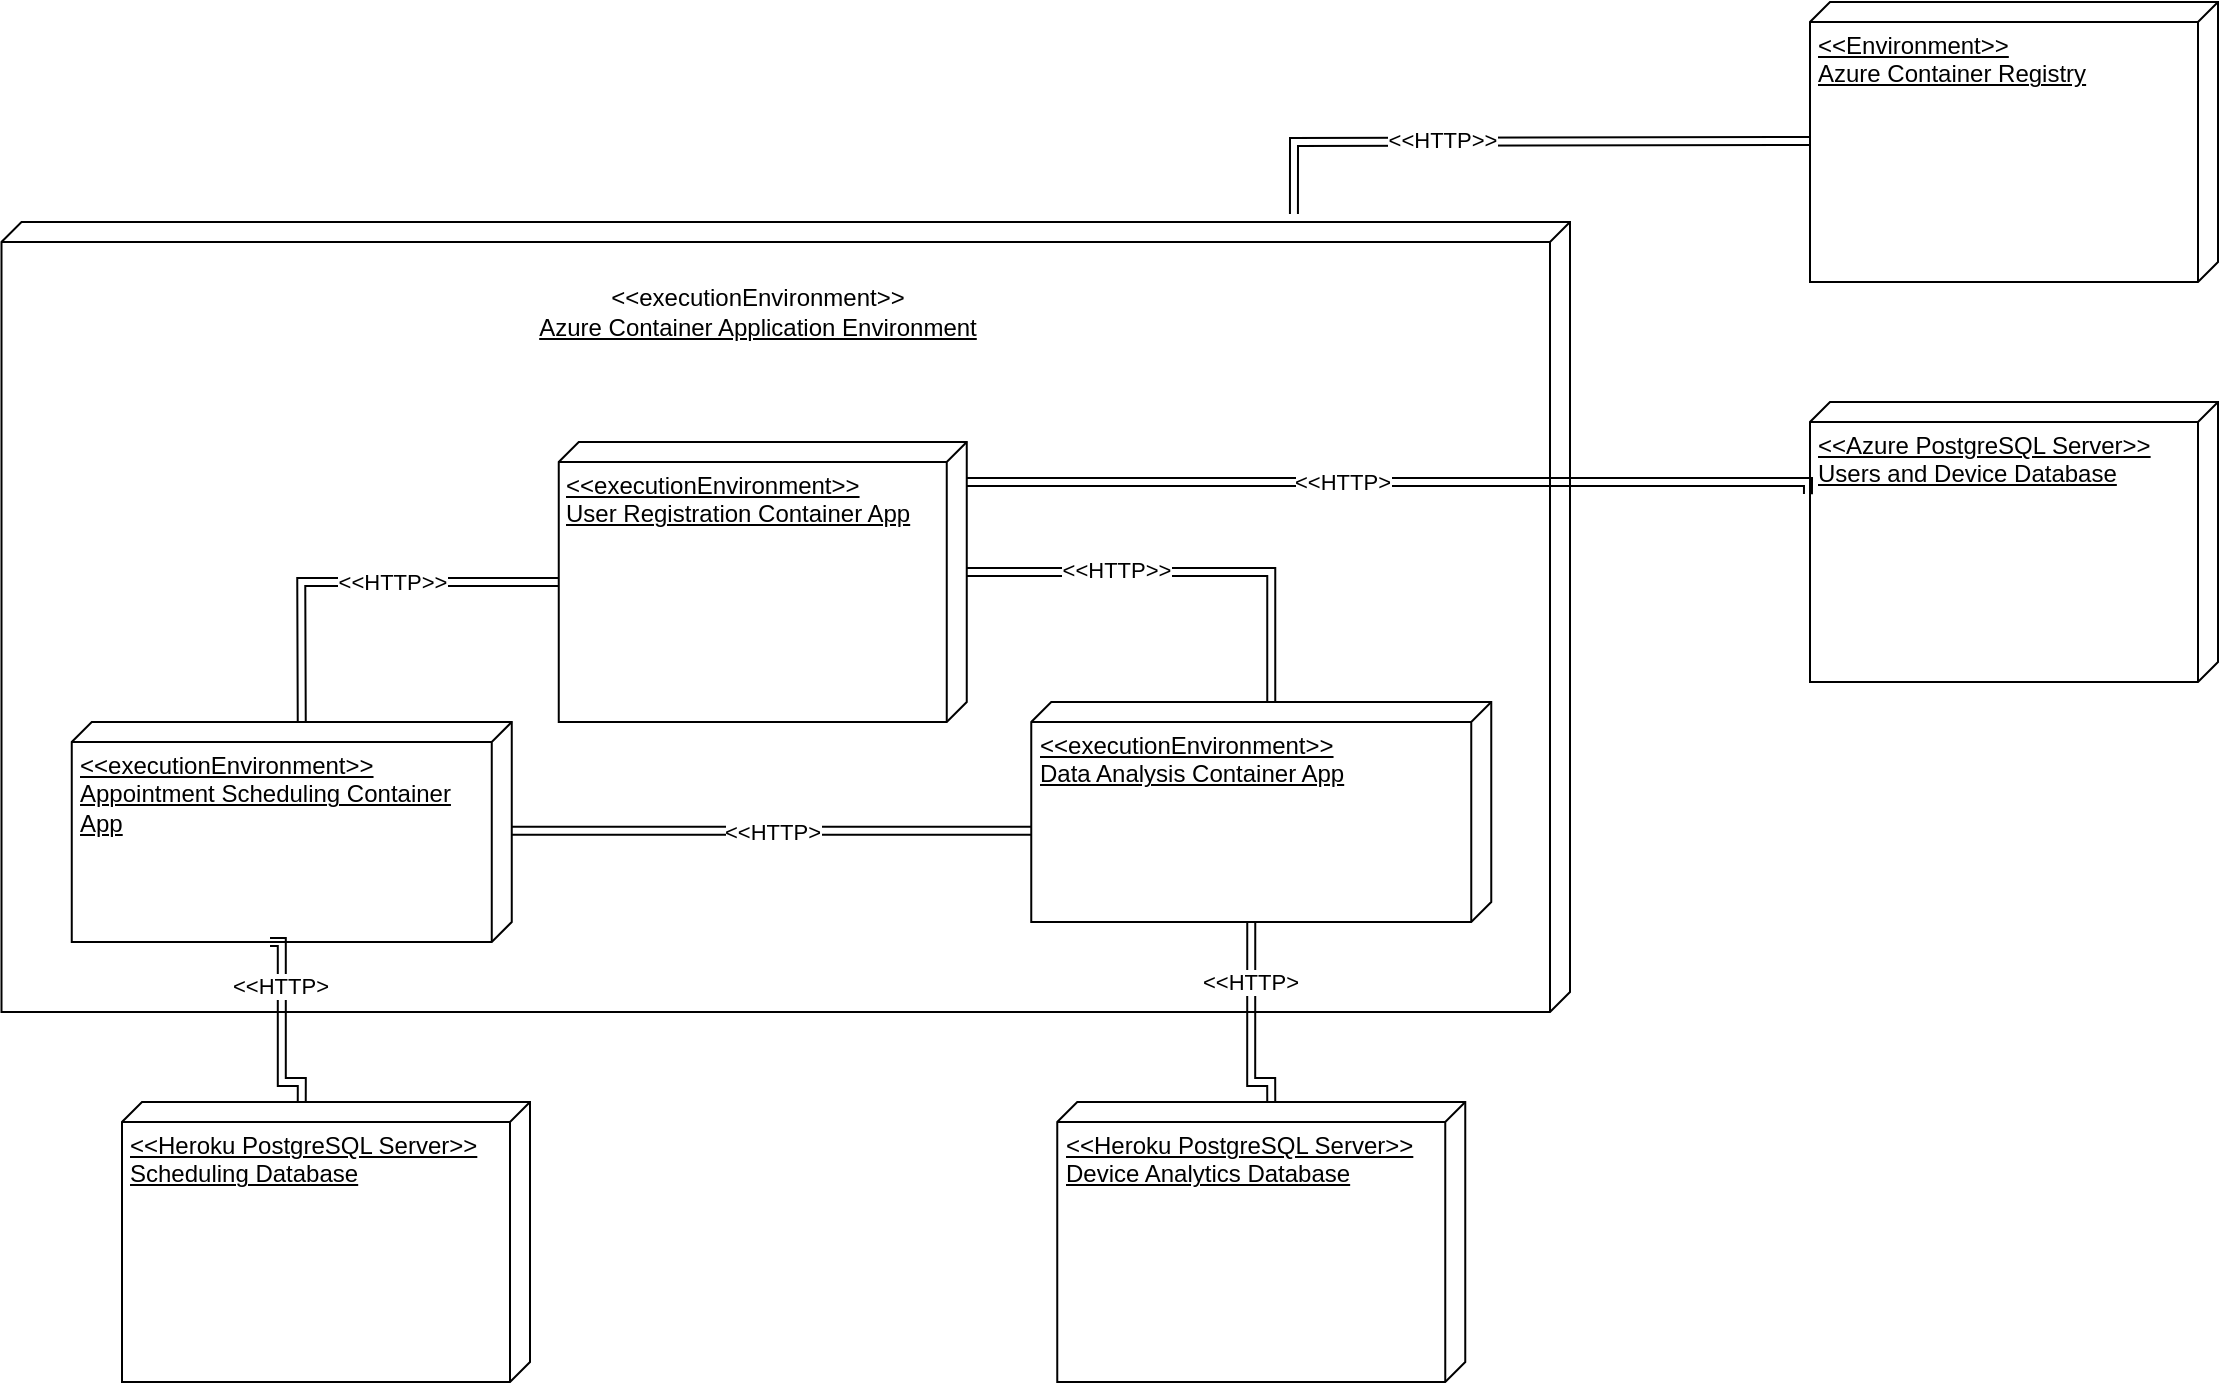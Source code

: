 <mxfile version="22.1.4" type="github">
  <diagram name="Page-1" id="_NqfBwlQ9Yb1ZlnomQ05">
    <mxGraphModel dx="1194" dy="724" grid="1" gridSize="10" guides="1" tooltips="1" connect="1" arrows="1" fold="1" page="1" pageScale="1" pageWidth="827" pageHeight="1169" math="0" shadow="0">
      <root>
        <mxCell id="0" />
        <mxCell id="1" parent="0" />
        <mxCell id="_tAlikrw9c_dk1lk49dS-2" value="" style="verticalAlign=top;align=left;spacingTop=8;spacingLeft=2;spacingRight=12;shape=cube;size=10;direction=south;fontStyle=4;html=1;whiteSpace=wrap;" parent="1" vertex="1">
          <mxGeometry x="35.75" y="130" width="784.25" height="395" as="geometry" />
        </mxCell>
        <mxCell id="_tAlikrw9c_dk1lk49dS-3" value="&lt;div style=&quot;&quot;&gt;&lt;span style=&quot;background-color: initial;&quot;&gt;&amp;lt;&amp;lt;executionEnvironment&amp;gt;&amp;gt;&lt;/span&gt;&lt;/div&gt;&lt;div style=&quot;&quot;&gt;&lt;span style=&quot;background-color: initial;&quot;&gt;Appointment Scheduling Container App&lt;/span&gt;&lt;/div&gt;" style="verticalAlign=top;align=left;spacingTop=8;spacingLeft=2;spacingRight=12;shape=cube;size=10;direction=south;fontStyle=4;html=1;whiteSpace=wrap;" parent="1" vertex="1">
          <mxGeometry x="70.88" y="380" width="220" height="110" as="geometry" />
        </mxCell>
        <mxCell id="_tAlikrw9c_dk1lk49dS-4" value="&amp;lt;&amp;lt;executionEnvironment&amp;gt;&amp;gt;&lt;br&gt;User Registration Container App" style="verticalAlign=top;align=left;spacingTop=8;spacingLeft=2;spacingRight=12;shape=cube;size=10;direction=south;fontStyle=4;html=1;whiteSpace=wrap;" parent="1" vertex="1">
          <mxGeometry x="314.38" y="240" width="204" height="140" as="geometry" />
        </mxCell>
        <mxCell id="_tAlikrw9c_dk1lk49dS-5" value="&amp;lt;&amp;lt;executionEnvironment&amp;gt;&amp;gt;&lt;br&gt;Data Analysis Container App" style="verticalAlign=top;align=left;spacingTop=8;spacingLeft=2;spacingRight=12;shape=cube;size=10;direction=south;fontStyle=4;html=1;whiteSpace=wrap;" parent="1" vertex="1">
          <mxGeometry x="550.63" y="370" width="230" height="110" as="geometry" />
        </mxCell>
        <mxCell id="Avhfhtqk2JE3OwIKp2vW-1" value="&amp;lt;&amp;lt;executionEnvironment&amp;gt;&amp;gt;&lt;br style=&quot;border-color: var(--border-color); text-align: left;&quot;&gt;&lt;span style=&quot;text-align: left; text-decoration-line: underline;&quot;&gt;Azure Container Application Environment&lt;/span&gt;" style="text;html=1;strokeColor=none;fillColor=none;align=center;verticalAlign=middle;whiteSpace=wrap;rounded=0;" parent="1" vertex="1">
          <mxGeometry x="300" y="160" width="227.5" height="30" as="geometry" />
        </mxCell>
        <mxCell id="jXqAlRngbRbXvC1DMOfq-8" style="edgeStyle=orthogonalEdgeStyle;rounded=0;orthogonalLoop=1;jettySize=auto;html=1;entryX=1;entryY=1;entryDx=0;entryDy=0;entryPerimeter=0;shape=link;exitX=0;exitY=0;exitDx=100;exitDy=0;exitPerimeter=0;" parent="1" edge="1">
          <mxGeometry relative="1" as="geometry">
            <mxPoint x="290.88" y="434.41" as="sourcePoint" />
            <mxPoint x="550.63" y="434.41" as="targetPoint" />
            <Array as="points">
              <mxPoint x="480.63" y="434.41" />
              <mxPoint x="480.63" y="434.41" />
            </Array>
          </mxGeometry>
        </mxCell>
        <mxCell id="jXqAlRngbRbXvC1DMOfq-9" value="&amp;lt;&amp;lt;HTTP&amp;gt;" style="edgeLabel;html=1;align=center;verticalAlign=middle;resizable=0;points=[];" parent="jXqAlRngbRbXvC1DMOfq-8" vertex="1" connectable="0">
          <mxGeometry x="-0.305" relative="1" as="geometry">
            <mxPoint x="39" as="offset" />
          </mxGeometry>
        </mxCell>
        <mxCell id="8mceZWPSVtRiRsvkTSYn-7" value="" style="endArrow=none;html=1;rounded=0;shape=link;exitX=0;exitY=0;exitDx=0;exitDy=105;exitPerimeter=0;" parent="1" source="_tAlikrw9c_dk1lk49dS-3" edge="1">
          <mxGeometry width="50" height="50" relative="1" as="geometry">
            <mxPoint x="264.38" y="360" as="sourcePoint" />
            <mxPoint x="314.38" y="310" as="targetPoint" />
            <Array as="points">
              <mxPoint x="185.63" y="310" />
            </Array>
          </mxGeometry>
        </mxCell>
        <mxCell id="8mceZWPSVtRiRsvkTSYn-10" value="&amp;lt;&amp;lt;HTTP&amp;gt;&amp;gt;" style="edgeLabel;html=1;align=center;verticalAlign=middle;resizable=0;points=[];" parent="8mceZWPSVtRiRsvkTSYn-7" vertex="1" connectable="0">
          <mxGeometry x="0.057" y="-1" relative="1" as="geometry">
            <mxPoint x="10" y="-1" as="offset" />
          </mxGeometry>
        </mxCell>
        <mxCell id="8mceZWPSVtRiRsvkTSYn-9" value="" style="endArrow=none;html=1;rounded=0;exitX=0;exitY=0;exitDx=65;exitDy=0;exitPerimeter=0;entryX=0;entryY=0;entryDx=0;entryDy=110;entryPerimeter=0;shape=link;" parent="1" source="_tAlikrw9c_dk1lk49dS-4" target="_tAlikrw9c_dk1lk49dS-5" edge="1">
          <mxGeometry width="50" height="50" relative="1" as="geometry">
            <mxPoint x="600.63" y="330" as="sourcePoint" />
            <mxPoint x="650.63" y="280" as="targetPoint" />
            <Array as="points">
              <mxPoint x="670.63" y="305" />
            </Array>
          </mxGeometry>
        </mxCell>
        <mxCell id="8mceZWPSVtRiRsvkTSYn-11" value="&amp;lt;&amp;lt;HTTP&amp;gt;&amp;gt;" style="edgeLabel;html=1;align=center;verticalAlign=middle;resizable=0;points=[];" parent="8mceZWPSVtRiRsvkTSYn-9" vertex="1" connectable="0">
          <mxGeometry x="-0.318" y="1" relative="1" as="geometry">
            <mxPoint as="offset" />
          </mxGeometry>
        </mxCell>
        <mxCell id="eRhNoK_q95LFszoH-pj_-1" value="&amp;lt;&amp;lt;Environment&amp;gt;&amp;gt;&lt;br&gt;Azure Container Registry" style="verticalAlign=top;align=left;spacingTop=8;spacingLeft=2;spacingRight=12;shape=cube;size=10;direction=south;fontStyle=4;html=1;whiteSpace=wrap;" vertex="1" parent="1">
          <mxGeometry x="940" y="20" width="204" height="140" as="geometry" />
        </mxCell>
        <mxCell id="eRhNoK_q95LFszoH-pj_-2" value="" style="endArrow=none;html=1;rounded=0;shape=link;exitX=-0.01;exitY=0.176;exitDx=0;exitDy=0;exitPerimeter=0;" edge="1" parent="1" source="_tAlikrw9c_dk1lk49dS-2">
          <mxGeometry width="50" height="50" relative="1" as="geometry">
            <mxPoint x="680" y="90" as="sourcePoint" />
            <mxPoint x="940" y="89.5" as="targetPoint" />
            <Array as="points">
              <mxPoint x="682" y="90" />
              <mxPoint x="939.63" y="89.5" />
            </Array>
          </mxGeometry>
        </mxCell>
        <mxCell id="eRhNoK_q95LFszoH-pj_-3" value="&amp;lt;&amp;lt;HTTP&amp;gt;&amp;gt;" style="edgeLabel;html=1;align=center;verticalAlign=middle;resizable=0;points=[];" vertex="1" connectable="0" parent="eRhNoK_q95LFszoH-pj_-2">
          <mxGeometry x="-0.318" y="1" relative="1" as="geometry">
            <mxPoint x="9" as="offset" />
          </mxGeometry>
        </mxCell>
        <mxCell id="eRhNoK_q95LFszoH-pj_-6" value="&amp;lt;&amp;lt;Azure PostgreSQL Server&amp;gt;&amp;gt;&lt;br&gt;Users and Device Database" style="verticalAlign=top;align=left;spacingTop=8;spacingLeft=2;spacingRight=12;shape=cube;size=10;direction=south;fontStyle=4;html=1;whiteSpace=wrap;" vertex="1" parent="1">
          <mxGeometry x="940" y="220" width="204" height="140" as="geometry" />
        </mxCell>
        <mxCell id="eRhNoK_q95LFszoH-pj_-7" style="edgeStyle=orthogonalEdgeStyle;rounded=0;orthogonalLoop=1;jettySize=auto;html=1;entryX=0.329;entryY=1.005;entryDx=0;entryDy=0;entryPerimeter=0;shape=link;exitX=0;exitY=0;exitDx=100;exitDy=0;exitPerimeter=0;" edge="1" parent="1" target="eRhNoK_q95LFszoH-pj_-6">
          <mxGeometry relative="1" as="geometry">
            <mxPoint x="518.38" y="260.01" as="sourcePoint" />
            <mxPoint x="778.13" y="260.01" as="targetPoint" />
            <Array as="points">
              <mxPoint x="939" y="260" />
            </Array>
          </mxGeometry>
        </mxCell>
        <mxCell id="eRhNoK_q95LFszoH-pj_-8" value="&amp;lt;&amp;lt;HTTP&amp;gt;" style="edgeLabel;html=1;align=center;verticalAlign=middle;resizable=0;points=[];" vertex="1" connectable="0" parent="eRhNoK_q95LFszoH-pj_-7">
          <mxGeometry x="-0.305" relative="1" as="geometry">
            <mxPoint x="39" as="offset" />
          </mxGeometry>
        </mxCell>
        <mxCell id="eRhNoK_q95LFszoH-pj_-9" value="&amp;lt;&amp;lt;Heroku PostgreSQL Server&amp;gt;&amp;gt;&lt;br&gt;Scheduling Database" style="verticalAlign=top;align=left;spacingTop=8;spacingLeft=2;spacingRight=12;shape=cube;size=10;direction=south;fontStyle=4;html=1;whiteSpace=wrap;" vertex="1" parent="1">
          <mxGeometry x="96" y="570" width="204" height="140" as="geometry" />
        </mxCell>
        <mxCell id="eRhNoK_q95LFszoH-pj_-10" value="&amp;lt;&amp;lt;Heroku PostgreSQL Server&amp;gt;&amp;gt;&lt;br&gt;Device Analytics Database" style="verticalAlign=top;align=left;spacingTop=8;spacingLeft=2;spacingRight=12;shape=cube;size=10;direction=south;fontStyle=4;html=1;whiteSpace=wrap;" vertex="1" parent="1">
          <mxGeometry x="563.63" y="570" width="204" height="140" as="geometry" />
        </mxCell>
        <mxCell id="eRhNoK_q95LFszoH-pj_-16" style="edgeStyle=orthogonalEdgeStyle;rounded=0;orthogonalLoop=1;jettySize=auto;html=1;entryX=0;entryY=0;entryDx=110;entryDy=120;entryPerimeter=0;shape=link;exitX=0;exitY=0;exitDx=0;exitDy=97;exitPerimeter=0;" edge="1" parent="1" source="eRhNoK_q95LFszoH-pj_-10" target="_tAlikrw9c_dk1lk49dS-5">
          <mxGeometry relative="1" as="geometry">
            <mxPoint x="519.38" y="560.01" as="sourcePoint" />
            <mxPoint x="940" y="566" as="targetPoint" />
            <Array as="points">
              <mxPoint x="671" y="560" />
              <mxPoint x="661" y="560" />
            </Array>
          </mxGeometry>
        </mxCell>
        <mxCell id="eRhNoK_q95LFszoH-pj_-17" value="&amp;lt;&amp;lt;HTTP&amp;gt;" style="edgeLabel;html=1;align=center;verticalAlign=middle;resizable=0;points=[];" vertex="1" connectable="0" parent="eRhNoK_q95LFszoH-pj_-16">
          <mxGeometry x="-0.305" relative="1" as="geometry">
            <mxPoint x="-1" y="-35" as="offset" />
          </mxGeometry>
        </mxCell>
        <mxCell id="eRhNoK_q95LFszoH-pj_-18" style="edgeStyle=orthogonalEdgeStyle;rounded=0;orthogonalLoop=1;jettySize=auto;html=1;shape=link;exitX=0;exitY=0;exitDx=0;exitDy=97;exitPerimeter=0;" edge="1" parent="1">
          <mxGeometry relative="1" as="geometry">
            <mxPoint x="185.88" y="570" as="sourcePoint" />
            <mxPoint x="170" y="490" as="targetPoint" />
            <Array as="points">
              <mxPoint x="185.88" y="560" />
              <mxPoint x="175.88" y="560" />
            </Array>
          </mxGeometry>
        </mxCell>
        <mxCell id="eRhNoK_q95LFszoH-pj_-19" value="&amp;lt;&amp;lt;HTTP&amp;gt;" style="edgeLabel;html=1;align=center;verticalAlign=middle;resizable=0;points=[];" vertex="1" connectable="0" parent="eRhNoK_q95LFszoH-pj_-18">
          <mxGeometry x="-0.305" relative="1" as="geometry">
            <mxPoint x="-1" y="-35" as="offset" />
          </mxGeometry>
        </mxCell>
      </root>
    </mxGraphModel>
  </diagram>
</mxfile>
